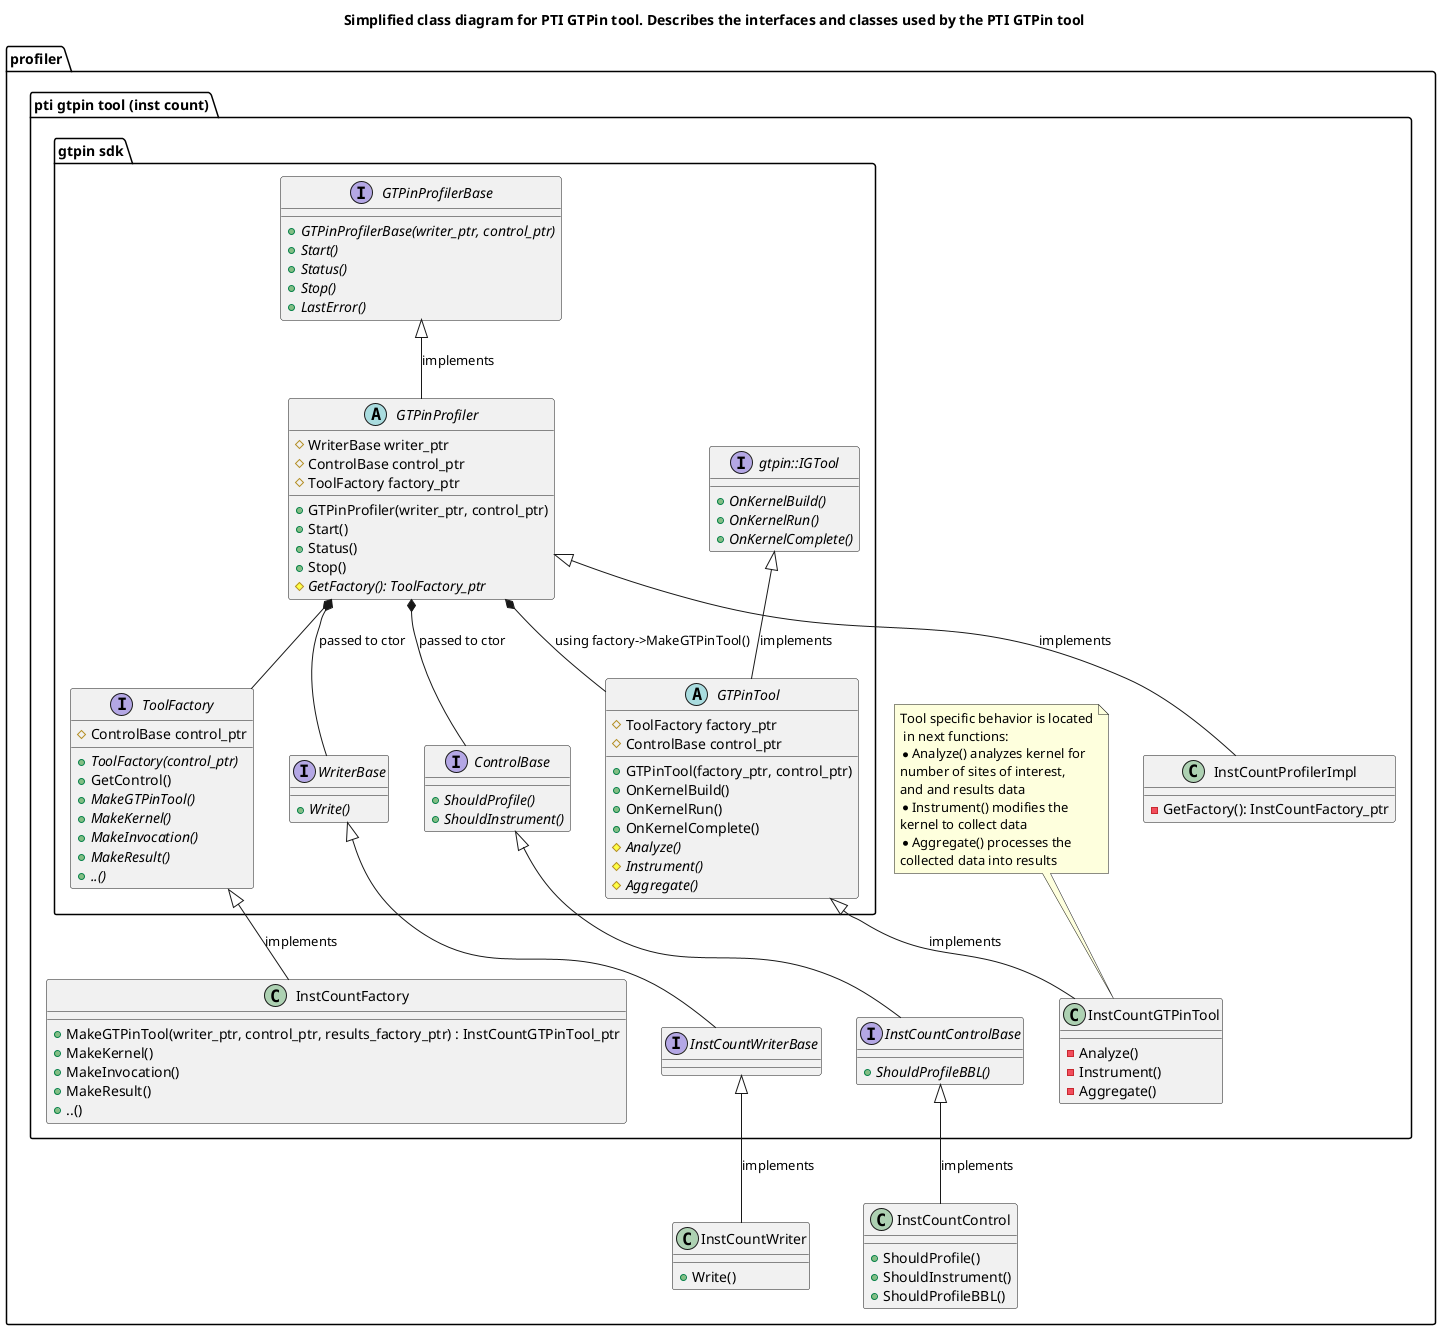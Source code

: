 @startuml


title Simplified class diagram for PTI GTPin tool. Describes the interfaces and classes used by the PTI GTPin tool

package profiler {
    package "pti gtpin tool (inst count)" {
        package "gtpin sdk" {
            interface WriterBase {
                {abstract} +Write()
            }
            interface ControlBase {
                {abstract} +ShouldProfile()
                {abstract} +ShouldInstrument()
            }
            interface GTPinProfilerBase {
                {abstract} +GTPinProfilerBase(writer_ptr, control_ptr)
                {abstract} +Start()
                {abstract} +Status()
                {abstract} +Stop()
                {abstract} +LastError()
            }
            interface gtpin::IGTool {
                {abstract} +OnKernelBuild()
                {abstract} +OnKernelRun()
                {abstract} +OnKernelComplete()
            }
            interface ToolFactory {
                #ControlBase control_ptr
                {abstract} +ToolFactory(control_ptr)
                +GetControl()
                {abstract} +MakeGTPinTool()
                {abstract} +MakeKernel()
                {abstract} +MakeInvocation()
                {abstract} +MakeResult()
                {abstract} +..()
            }
            GTPinProfiler *-- ToolFactory
            abstract GTPinProfiler {
                #WriterBase writer_ptr
                #ControlBase control_ptr
                #ToolFactory factory_ptr
                +GTPinProfiler(writer_ptr, control_ptr)
                +Start()
                +Status()
                +Stop()
                {abstract} #GetFactory(): ToolFactory_ptr
            }
            abstract GTPinTool {
                #ToolFactory factory_ptr
                #ControlBase control_ptr
                +GTPinTool(factory_ptr, control_ptr)
                +OnKernelBuild()
                +OnKernelRun()
                +OnKernelComplete()
                {abstract} #Analyze()
                {abstract} #Instrument()
                {abstract} #Aggregate()
            }

            GTPinProfilerBase <|-- GTPinProfiler : implements
            gtpin::IGTool <|--GTPinTool  : implements
            GTPinProfiler *-- GTPinTool : using factory->MakeGTPinTool()
            GTPinProfiler *-- WriterBase : passed to ctor
            GTPinProfiler *-- ControlBase : passed to ctor
        }
        class InstCountProfilerImpl {
            -GetFactory(): InstCountFactory_ptr
        }
        class InstCountFactory {
                +MakeGTPinTool(writer_ptr, control_ptr, results_factory_ptr) : InstCountGTPinTool_ptr
                +MakeKernel()
                +MakeInvocation()
                +MakeResult()
                +..()
        }
        class InstCountGTPinTool {
            -Analyze()
            -Instrument()
            -Aggregate()
        }
        note "Tool specific behavior is located\n in next functions:\n* Analyze() analyzes kernel for\nnumber of sites of interest,\nand and results data\n* Instrument() modifies the\nkernel to collect data\n* Aggregate() processes the\ncollected data into results" as N3
        N3 .. InstCountGTPinTool

        interface InstCountControlBase {
            {abstract} +ShouldProfileBBL()
        }
        ControlBase <|-- InstCountControlBase
        interface InstCountWriterBase {}
        WriterBase <|-- InstCountWriterBase
        GTPinProfiler <|-- InstCountProfilerImpl : implements
        GTPinTool <|-- InstCountGTPinTool : implements
        ToolFactory <|-- InstCountFactory : implements
    }

    class InstCountWriter {
        +Write()
    }
    class InstCountControl {
        +ShouldProfile()
        +ShouldInstrument()
        +ShouldProfileBBL()
    }

    InstCountWriterBase <|-- InstCountWriter : implements
    InstCountControlBase <|-- InstCountControl : implements
}

@enduml
